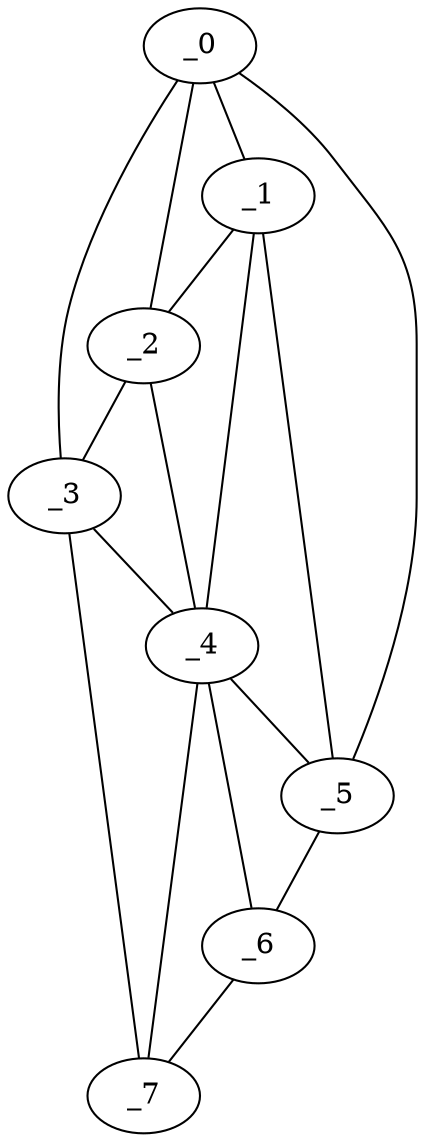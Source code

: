 graph "obj63__105.gxl" {
	_0	 [x=30,
		y=32];
	_1	 [x=53,
		y=35];
	_0 -- _1	 [valence=1];
	_2	 [x=59,
		y=12];
	_0 -- _2	 [valence=2];
	_3	 [x=61,
		y=8];
	_0 -- _3	 [valence=1];
	_5	 [x=72,
		y=46];
	_0 -- _5	 [valence=1];
	_1 -- _2	 [valence=1];
	_4	 [x=65,
		y=31];
	_1 -- _4	 [valence=2];
	_1 -- _5	 [valence=2];
	_2 -- _3	 [valence=1];
	_2 -- _4	 [valence=2];
	_3 -- _4	 [valence=2];
	_7	 [x=95,
		y=28];
	_3 -- _7	 [valence=1];
	_4 -- _5	 [valence=2];
	_6	 [x=92,
		y=41];
	_4 -- _6	 [valence=2];
	_4 -- _7	 [valence=2];
	_5 -- _6	 [valence=1];
	_6 -- _7	 [valence=1];
}
